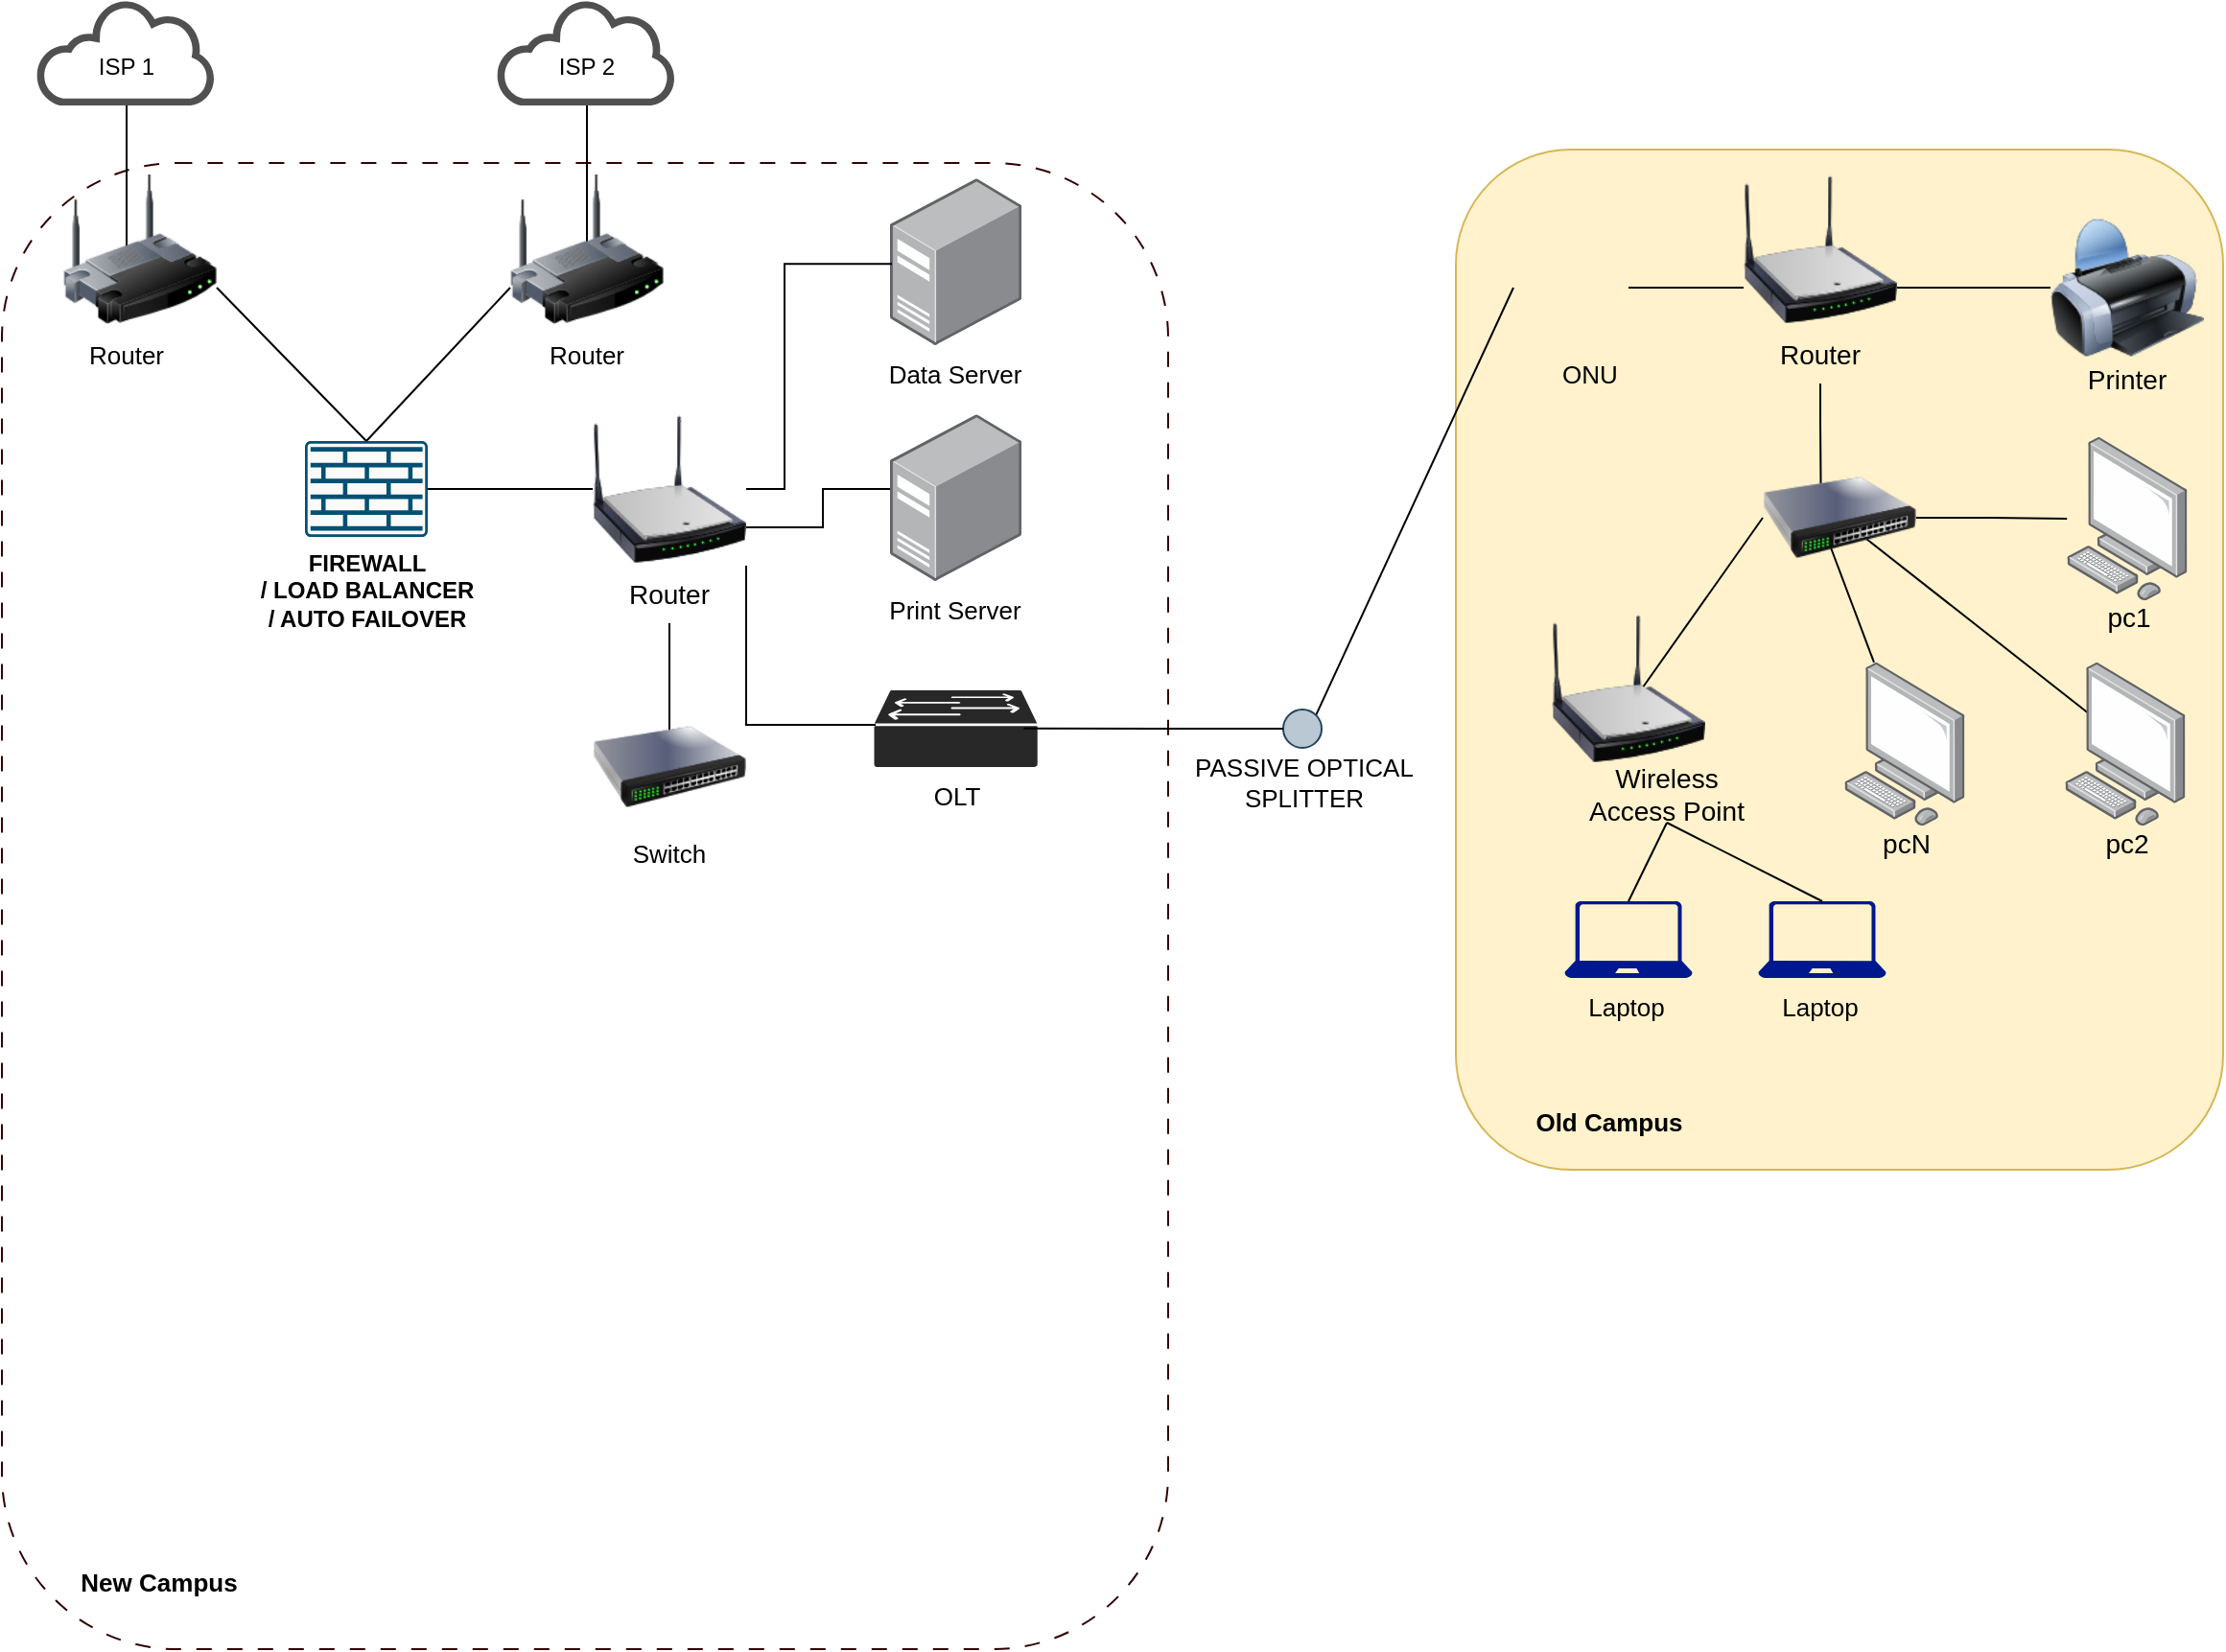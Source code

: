 <mxfile version="22.1.0" type="github">
  <diagram name="Page-1" id="_nMl6FJfx0xCbWasfPqS">
    <mxGraphModel dx="3516" dy="1014" grid="1" gridSize="10" guides="1" tooltips="1" connect="1" arrows="0" fold="1" page="1" pageScale="1" pageWidth="850" pageHeight="1100" math="0" shadow="0">
      <root>
        <mxCell id="0" />
        <mxCell id="1" parent="0" />
        <mxCell id="VAxVF2x6nKeMdrS-wdlX-39" value="" style="rounded=1;whiteSpace=wrap;html=1;fillColor=#fff2cc;strokeColor=#d6b656;" vertex="1" parent="1">
          <mxGeometry x="90" y="158" width="400" height="532" as="geometry" />
        </mxCell>
        <mxCell id="VAxVF2x6nKeMdrS-wdlX-79" style="rounded=0;orthogonalLoop=1;jettySize=auto;html=1;exitX=0.5;exitY=0.5;exitDx=0;exitDy=0;endArrow=none;endFill=0;exitPerimeter=0;" edge="1" parent="1" target="VAxVF2x6nKeMdrS-wdlX-68">
          <mxGeometry relative="1" as="geometry">
            <mxPoint x="280" y="351" as="sourcePoint" />
            <mxPoint x="420" y="461" as="targetPoint" />
          </mxGeometry>
        </mxCell>
        <mxCell id="VAxVF2x6nKeMdrS-wdlX-78" style="rounded=0;orthogonalLoop=1;jettySize=auto;html=1;exitX=0.5;exitY=0.5;exitDx=0;exitDy=0;endArrow=none;endFill=0;entryX=0.357;entryY=0.406;entryDx=0;entryDy=0;entryPerimeter=0;exitPerimeter=0;" edge="1" parent="1" source="VAxVF2x6nKeMdrS-wdlX-70" target="VAxVF2x6nKeMdrS-wdlX-65">
          <mxGeometry relative="1" as="geometry" />
        </mxCell>
        <mxCell id="VAxVF2x6nKeMdrS-wdlX-71" style="edgeStyle=orthogonalEdgeStyle;rounded=0;orthogonalLoop=1;jettySize=auto;html=1;exitX=0.5;exitY=1;exitDx=0;exitDy=0;entryX=0.381;entryY=0.625;entryDx=0;entryDy=0;entryPerimeter=0;endArrow=none;endFill=0;" edge="1" parent="1" source="VAxVF2x6nKeMdrS-wdlX-54" target="VAxVF2x6nKeMdrS-wdlX-70">
          <mxGeometry relative="1" as="geometry" />
        </mxCell>
        <mxCell id="VAxVF2x6nKeMdrS-wdlX-37" value="" style="rounded=1;whiteSpace=wrap;html=1;fillColor=none;strokeColor=#330000;dashed=1;dashPattern=8 8;" vertex="1" parent="1">
          <mxGeometry x="-668" y="165" width="608" height="775" as="geometry" />
        </mxCell>
        <mxCell id="VAxVF2x6nKeMdrS-wdlX-36" style="edgeStyle=orthogonalEdgeStyle;rounded=0;orthogonalLoop=1;jettySize=auto;html=1;exitX=0.5;exitY=1;exitDx=0;exitDy=0;entryX=0.5;entryY=0.5;entryDx=0;entryDy=0;entryPerimeter=0;endArrow=none;endFill=0;" edge="1" parent="1" source="VAxVF2x6nKeMdrS-wdlX-25" target="VAxVF2x6nKeMdrS-wdlX-33">
          <mxGeometry relative="1" as="geometry" />
        </mxCell>
        <mxCell id="VAxVF2x6nKeMdrS-wdlX-1" value="" style="sketch=0;pointerEvents=1;shadow=0;dashed=0;html=1;strokeColor=none;fillColor=#505050;labelPosition=center;verticalLabelPosition=bottom;outlineConnect=0;verticalAlign=top;align=center;shape=mxgraph.office.clouds.cloud;" vertex="1" parent="1">
          <mxGeometry x="-650" y="80" width="94" height="55" as="geometry" />
        </mxCell>
        <mxCell id="VAxVF2x6nKeMdrS-wdlX-2" value="" style="sketch=0;pointerEvents=1;shadow=0;dashed=0;html=1;strokeColor=none;fillColor=#505050;labelPosition=center;verticalLabelPosition=bottom;outlineConnect=0;verticalAlign=top;align=center;shape=mxgraph.office.clouds.cloud;" vertex="1" parent="1">
          <mxGeometry x="-410" y="80" width="94" height="55" as="geometry" />
        </mxCell>
        <mxCell id="VAxVF2x6nKeMdrS-wdlX-3" value="&lt;b&gt;FIREWALL &lt;br&gt;/ LOAD BALANCER &lt;br&gt;/ AUTO FAILOVER&lt;/b&gt;" style="sketch=0;points=[[0.015,0.015,0],[0.985,0.015,0],[0.985,0.985,0],[0.015,0.985,0],[0.25,0,0],[0.5,0,0],[0.75,0,0],[1,0.25,0],[1,0.5,0],[1,0.75,0],[0.75,1,0],[0.5,1,0],[0.25,1,0],[0,0.75,0],[0,0.5,0],[0,0.25,0]];verticalLabelPosition=bottom;html=1;verticalAlign=top;aspect=fixed;align=center;pointerEvents=1;shape=mxgraph.cisco19.rect;prIcon=firewall;fillColor=#FAFAFA;strokeColor=#005073;" vertex="1" parent="1">
          <mxGeometry x="-510" y="310" width="64" height="50" as="geometry" />
        </mxCell>
        <mxCell id="VAxVF2x6nKeMdrS-wdlX-9" style="rounded=0;orthogonalLoop=1;jettySize=auto;html=1;exitX=0.5;exitY=0;exitDx=0;exitDy=0;exitPerimeter=0;endArrow=none;endFill=0;" edge="1" parent="1" target="VAxVF2x6nKeMdrS-wdlX-1">
          <mxGeometry relative="1" as="geometry">
            <mxPoint x="-603" y="210" as="sourcePoint" />
          </mxGeometry>
        </mxCell>
        <mxCell id="VAxVF2x6nKeMdrS-wdlX-10" style="rounded=0;orthogonalLoop=1;jettySize=auto;html=1;endArrow=none;endFill=0;" edge="1" parent="1" target="VAxVF2x6nKeMdrS-wdlX-2">
          <mxGeometry relative="1" as="geometry">
            <mxPoint x="-363" y="210" as="sourcePoint" />
          </mxGeometry>
        </mxCell>
        <mxCell id="VAxVF2x6nKeMdrS-wdlX-8" style="rounded=0;orthogonalLoop=1;jettySize=auto;html=1;exitX=1;exitY=0.75;exitDx=0;exitDy=0;entryX=0.5;entryY=0;entryDx=0;entryDy=0;entryPerimeter=0;endArrow=none;endFill=0;" edge="1" parent="1" source="VAxVF2x6nKeMdrS-wdlX-19" target="VAxVF2x6nKeMdrS-wdlX-3">
          <mxGeometry relative="1" as="geometry">
            <mxPoint x="-563" y="230" as="sourcePoint" />
          </mxGeometry>
        </mxCell>
        <mxCell id="VAxVF2x6nKeMdrS-wdlX-11" value="ISP 2" style="text;html=1;strokeColor=none;fillColor=none;align=center;verticalAlign=middle;whiteSpace=wrap;rounded=0;" vertex="1" parent="1">
          <mxGeometry x="-393" y="100" width="60" height="30" as="geometry" />
        </mxCell>
        <mxCell id="VAxVF2x6nKeMdrS-wdlX-12" value="ISP 1" style="text;html=1;strokeColor=none;fillColor=none;align=center;verticalAlign=middle;whiteSpace=wrap;rounded=0;" vertex="1" parent="1">
          <mxGeometry x="-633" y="100" width="60" height="30" as="geometry" />
        </mxCell>
        <mxCell id="VAxVF2x6nKeMdrS-wdlX-14" style="rounded=0;orthogonalLoop=1;jettySize=auto;html=1;exitX=0;exitY=0.75;exitDx=0;exitDy=0;entryX=0.5;entryY=0;entryDx=0;entryDy=0;entryPerimeter=0;endArrow=none;endFill=0;" edge="1" parent="1" source="VAxVF2x6nKeMdrS-wdlX-20" target="VAxVF2x6nKeMdrS-wdlX-3">
          <mxGeometry relative="1" as="geometry">
            <mxPoint x="-403" y="230" as="sourcePoint" />
            <mxPoint x="-468" y="320" as="targetPoint" />
          </mxGeometry>
        </mxCell>
        <mxCell id="VAxVF2x6nKeMdrS-wdlX-16" style="rounded=0;orthogonalLoop=1;jettySize=auto;html=1;exitX=1;exitY=0.5;exitDx=0;exitDy=0;exitPerimeter=0;entryX=0;entryY=0.5;entryDx=0;entryDy=0;entryPerimeter=0;endArrow=none;endFill=0;" edge="1" parent="1" source="VAxVF2x6nKeMdrS-wdlX-3" target="VAxVF2x6nKeMdrS-wdlX-24">
          <mxGeometry relative="1" as="geometry">
            <mxPoint x="-350" y="386.5" as="targetPoint" />
          </mxGeometry>
        </mxCell>
        <mxCell id="VAxVF2x6nKeMdrS-wdlX-19" value="" style="image;html=1;image=img/lib/clip_art/networking/Wireless_Router_128x128.png" vertex="1" parent="1">
          <mxGeometry x="-636" y="170" width="80" height="80" as="geometry" />
        </mxCell>
        <mxCell id="VAxVF2x6nKeMdrS-wdlX-20" value="" style="image;html=1;image=img/lib/clip_art/networking/Wireless_Router_128x128.png" vertex="1" parent="1">
          <mxGeometry x="-403" y="170" width="80" height="80" as="geometry" />
        </mxCell>
        <mxCell id="VAxVF2x6nKeMdrS-wdlX-21" value="&lt;span style=&quot;font-weight: normal; font-size: 13px;&quot;&gt;Router&lt;/span&gt;" style="text;html=1;strokeColor=none;fillColor=none;align=center;verticalAlign=middle;whiteSpace=wrap;rounded=0;fontSize=13;fontStyle=1" vertex="1" parent="1">
          <mxGeometry x="-633" y="250" width="60" height="30" as="geometry" />
        </mxCell>
        <mxCell id="VAxVF2x6nKeMdrS-wdlX-23" value="&lt;span style=&quot;font-weight: normal; font-size: 13px;&quot;&gt;Router&lt;/span&gt;" style="text;html=1;strokeColor=none;fillColor=none;align=center;verticalAlign=middle;whiteSpace=wrap;rounded=0;fontSize=13;fontStyle=1" vertex="1" parent="1">
          <mxGeometry x="-393" y="250" width="60" height="30" as="geometry" />
        </mxCell>
        <mxCell id="VAxVF2x6nKeMdrS-wdlX-32" style="edgeStyle=orthogonalEdgeStyle;rounded=0;orthogonalLoop=1;jettySize=auto;html=1;exitX=1;exitY=0.75;exitDx=0;exitDy=0;endArrow=none;endFill=0;" edge="1" parent="1" source="VAxVF2x6nKeMdrS-wdlX-24" target="VAxVF2x6nKeMdrS-wdlX-30">
          <mxGeometry relative="1" as="geometry">
            <Array as="points">
              <mxPoint x="-240" y="355" />
              <mxPoint x="-240" y="335" />
            </Array>
          </mxGeometry>
        </mxCell>
        <mxCell id="VAxVF2x6nKeMdrS-wdlX-24" value="" style="image;html=1;image=img/lib/clip_art/networking/Wireless_Router_N_128x128.png" vertex="1" parent="1">
          <mxGeometry x="-360" y="295" width="80" height="80" as="geometry" />
        </mxCell>
        <mxCell id="VAxVF2x6nKeMdrS-wdlX-25" value="&lt;span style=&quot;font-weight: normal; font-size: 14px;&quot;&gt;Router&lt;/span&gt;" style="text;html=1;strokeColor=none;fillColor=none;align=center;verticalAlign=middle;whiteSpace=wrap;rounded=0;fontSize=14;fontStyle=1" vertex="1" parent="1">
          <mxGeometry x="-350" y="375" width="60" height="30" as="geometry" />
        </mxCell>
        <mxCell id="VAxVF2x6nKeMdrS-wdlX-26" value="" style="image;points=[];aspect=fixed;html=1;align=center;shadow=0;dashed=0;image=img/lib/allied_telesis/computer_and_terminals/Server_Desktop.svg;" vertex="1" parent="1">
          <mxGeometry x="-205" y="173" width="68.63" height="87" as="geometry" />
        </mxCell>
        <mxCell id="VAxVF2x6nKeMdrS-wdlX-27" style="edgeStyle=orthogonalEdgeStyle;rounded=0;orthogonalLoop=1;jettySize=auto;html=1;exitX=1;exitY=0.5;exitDx=0;exitDy=0;entryX=0.015;entryY=0.513;entryDx=0;entryDy=0;entryPerimeter=0;endArrow=none;endFill=0;" edge="1" parent="1" source="VAxVF2x6nKeMdrS-wdlX-24" target="VAxVF2x6nKeMdrS-wdlX-26">
          <mxGeometry relative="1" as="geometry">
            <Array as="points">
              <mxPoint x="-260" y="335" />
              <mxPoint x="-260" y="218" />
            </Array>
          </mxGeometry>
        </mxCell>
        <mxCell id="VAxVF2x6nKeMdrS-wdlX-29" value="&lt;span style=&quot;font-weight: 400; font-size: 13px;&quot;&gt;Data Server&lt;/span&gt;" style="text;html=1;strokeColor=none;fillColor=none;align=center;verticalAlign=middle;whiteSpace=wrap;rounded=0;fontSize=13;fontStyle=1" vertex="1" parent="1">
          <mxGeometry x="-220.68" y="260" width="100" height="30" as="geometry" />
        </mxCell>
        <mxCell id="VAxVF2x6nKeMdrS-wdlX-30" value="" style="image;points=[];aspect=fixed;html=1;align=center;shadow=0;dashed=0;image=img/lib/allied_telesis/computer_and_terminals/Server_Desktop.svg;" vertex="1" parent="1">
          <mxGeometry x="-205" y="296" width="68.63" height="87" as="geometry" />
        </mxCell>
        <mxCell id="VAxVF2x6nKeMdrS-wdlX-31" value="&lt;span style=&quot;font-weight: 400; font-size: 13px;&quot;&gt;Print Server&lt;/span&gt;" style="text;html=1;strokeColor=none;fillColor=none;align=center;verticalAlign=middle;whiteSpace=wrap;rounded=0;fontSize=13;fontStyle=1" vertex="1" parent="1">
          <mxGeometry x="-220.68" y="383" width="100" height="30" as="geometry" />
        </mxCell>
        <mxCell id="VAxVF2x6nKeMdrS-wdlX-33" value="" style="image;html=1;image=img/lib/clip_art/networking/Switch_128x128.png" vertex="1" parent="1">
          <mxGeometry x="-360" y="440" width="80" height="80" as="geometry" />
        </mxCell>
        <mxCell id="VAxVF2x6nKeMdrS-wdlX-34" value="&lt;span style=&quot;font-weight: 400; font-size: 13px;&quot;&gt;Switch&lt;/span&gt;" style="text;html=1;strokeColor=none;fillColor=none;align=center;verticalAlign=middle;whiteSpace=wrap;rounded=0;fontSize=13;fontStyle=1" vertex="1" parent="1">
          <mxGeometry x="-370" y="510" width="100" height="30" as="geometry" />
        </mxCell>
        <mxCell id="VAxVF2x6nKeMdrS-wdlX-38" value="&lt;span style=&quot;font-size: 13px;&quot;&gt;New Campus&lt;/span&gt;" style="text;html=1;strokeColor=none;fillColor=none;align=center;verticalAlign=middle;whiteSpace=wrap;rounded=0;fontSize=13;fontStyle=1" vertex="1" parent="1">
          <mxGeometry x="-636" y="890" width="100" height="30" as="geometry" />
        </mxCell>
        <mxCell id="VAxVF2x6nKeMdrS-wdlX-40" value="" style="verticalLabelPosition=bottom;sketch=0;html=1;fillColor=#282828;strokeColor=none;verticalAlign=top;pointerEvents=1;align=center;shape=mxgraph.cisco_safe.technology_icons.icon23;" vertex="1" parent="1">
          <mxGeometry x="-213.24" y="440" width="85.11" height="40" as="geometry" />
        </mxCell>
        <mxCell id="VAxVF2x6nKeMdrS-wdlX-41" style="edgeStyle=orthogonalEdgeStyle;rounded=0;orthogonalLoop=1;jettySize=auto;html=1;exitX=1;exitY=1;exitDx=0;exitDy=0;entryX=0.009;entryY=0.45;entryDx=0;entryDy=0;entryPerimeter=0;endArrow=none;endFill=0;" edge="1" parent="1" source="VAxVF2x6nKeMdrS-wdlX-24" target="VAxVF2x6nKeMdrS-wdlX-40">
          <mxGeometry relative="1" as="geometry" />
        </mxCell>
        <mxCell id="VAxVF2x6nKeMdrS-wdlX-42" value="&lt;span style=&quot;font-weight: 400; font-size: 13px;&quot;&gt;OLT&lt;/span&gt;" style="text;html=1;strokeColor=none;fillColor=none;align=center;verticalAlign=middle;whiteSpace=wrap;rounded=0;fontSize=13;fontStyle=1" vertex="1" parent="1">
          <mxGeometry x="-220.24" y="480" width="100" height="30" as="geometry" />
        </mxCell>
        <mxCell id="VAxVF2x6nKeMdrS-wdlX-50" style="rounded=0;orthogonalLoop=1;jettySize=auto;html=1;exitX=1;exitY=0;exitDx=0;exitDy=0;entryX=0;entryY=0.5;entryDx=0;entryDy=0;endArrow=none;endFill=0;" edge="1" parent="1" source="VAxVF2x6nKeMdrS-wdlX-44" target="VAxVF2x6nKeMdrS-wdlX-49">
          <mxGeometry relative="1" as="geometry" />
        </mxCell>
        <mxCell id="VAxVF2x6nKeMdrS-wdlX-44" value="" style="ellipse;whiteSpace=wrap;html=1;aspect=fixed;fillColor=#bac8d3;strokeColor=#23445d;" vertex="1" parent="1">
          <mxGeometry y="450" width="20" height="20" as="geometry" />
        </mxCell>
        <mxCell id="VAxVF2x6nKeMdrS-wdlX-47" style="edgeStyle=orthogonalEdgeStyle;rounded=0;orthogonalLoop=1;jettySize=auto;html=1;exitX=0;exitY=0.5;exitDx=0;exitDy=0;entryX=0.916;entryY=0.497;entryDx=0;entryDy=0;entryPerimeter=0;endArrow=none;endFill=0;" edge="1" parent="1" source="VAxVF2x6nKeMdrS-wdlX-44" target="VAxVF2x6nKeMdrS-wdlX-40">
          <mxGeometry relative="1" as="geometry" />
        </mxCell>
        <mxCell id="VAxVF2x6nKeMdrS-wdlX-48" value="&lt;span style=&quot;font-weight: 400; font-size: 13px;&quot;&gt;PASSIVE OPTICAL SPLITTER&lt;/span&gt;" style="text;html=1;strokeColor=none;fillColor=none;align=center;verticalAlign=middle;whiteSpace=wrap;rounded=0;fontSize=13;fontStyle=1" vertex="1" parent="1">
          <mxGeometry x="-49" y="473" width="120" height="30" as="geometry" />
        </mxCell>
        <mxCell id="VAxVF2x6nKeMdrS-wdlX-56" style="rounded=0;orthogonalLoop=1;jettySize=auto;html=1;exitX=1;exitY=0.5;exitDx=0;exitDy=0;entryX=0;entryY=0.75;entryDx=0;entryDy=0;endArrow=none;endFill=0;" edge="1" parent="1" source="VAxVF2x6nKeMdrS-wdlX-49" target="VAxVF2x6nKeMdrS-wdlX-53">
          <mxGeometry relative="1" as="geometry" />
        </mxCell>
        <mxCell id="VAxVF2x6nKeMdrS-wdlX-49" value="" style="shape=image;html=1;verticalAlign=top;verticalLabelPosition=bottom;labelBackgroundColor=#ffffff;imageAspect=0;aspect=fixed;image=https://cdn3.iconfinder.com/data/icons/user-interface-798/32/User_interface_cube_3d_shape_design_box-128.png" vertex="1" parent="1">
          <mxGeometry x="120" y="200" width="60" height="60" as="geometry" />
        </mxCell>
        <mxCell id="VAxVF2x6nKeMdrS-wdlX-51" value="&lt;span style=&quot;font-weight: 400;&quot;&gt;ONU&lt;/span&gt;" style="text;html=1;strokeColor=none;fillColor=none;align=center;verticalAlign=middle;whiteSpace=wrap;rounded=0;fontSize=13;fontStyle=1" vertex="1" parent="1">
          <mxGeometry x="100" y="260" width="120" height="30" as="geometry" />
        </mxCell>
        <mxCell id="VAxVF2x6nKeMdrS-wdlX-55" value="" style="group" vertex="1" connectable="0" parent="1">
          <mxGeometry x="240" y="170" width="80" height="110" as="geometry" />
        </mxCell>
        <mxCell id="VAxVF2x6nKeMdrS-wdlX-53" value="" style="image;html=1;image=img/lib/clip_art/networking/Wireless_Router_N_128x128.png" vertex="1" parent="VAxVF2x6nKeMdrS-wdlX-55">
          <mxGeometry width="80" height="80" as="geometry" />
        </mxCell>
        <mxCell id="VAxVF2x6nKeMdrS-wdlX-54" value="&lt;span style=&quot;font-weight: normal; font-size: 14px;&quot;&gt;Router&lt;/span&gt;" style="text;html=1;strokeColor=none;fillColor=none;align=center;verticalAlign=middle;whiteSpace=wrap;rounded=0;fontSize=14;fontStyle=1" vertex="1" parent="VAxVF2x6nKeMdrS-wdlX-55">
          <mxGeometry x="10" y="80" width="60" height="30" as="geometry" />
        </mxCell>
        <mxCell id="VAxVF2x6nKeMdrS-wdlX-57" value="&lt;span style=&quot;font-size: 13px;&quot;&gt;Old Campus&lt;/span&gt;" style="text;html=1;strokeColor=none;fillColor=none;align=center;verticalAlign=middle;whiteSpace=wrap;rounded=0;fontSize=13;fontStyle=1" vertex="1" parent="1">
          <mxGeometry x="120" y="650" width="100" height="30" as="geometry" />
        </mxCell>
        <mxCell id="VAxVF2x6nKeMdrS-wdlX-58" value="" style="image;html=1;image=img/lib/clip_art/computers/Printer_128x128.png" vertex="1" parent="1">
          <mxGeometry x="400" y="190" width="80" height="80" as="geometry" />
        </mxCell>
        <mxCell id="VAxVF2x6nKeMdrS-wdlX-59" style="edgeStyle=orthogonalEdgeStyle;rounded=0;orthogonalLoop=1;jettySize=auto;html=1;exitX=1;exitY=0.75;exitDx=0;exitDy=0;entryX=0;entryY=0.5;entryDx=0;entryDy=0;endArrow=none;endFill=0;" edge="1" parent="1" source="VAxVF2x6nKeMdrS-wdlX-53" target="VAxVF2x6nKeMdrS-wdlX-58">
          <mxGeometry relative="1" as="geometry" />
        </mxCell>
        <mxCell id="VAxVF2x6nKeMdrS-wdlX-60" value="&lt;span style=&quot;font-weight: 400;&quot;&gt;Printer&lt;/span&gt;" style="text;html=1;strokeColor=none;fillColor=none;align=center;verticalAlign=middle;whiteSpace=wrap;rounded=0;fontSize=14;fontStyle=1" vertex="1" parent="1">
          <mxGeometry x="410" y="263" width="60" height="30" as="geometry" />
        </mxCell>
        <mxCell id="VAxVF2x6nKeMdrS-wdlX-63" value="" style="group" vertex="1" connectable="0" parent="1">
          <mxGeometry x="406" y="307.94" width="70" height="109.11" as="geometry" />
        </mxCell>
        <mxCell id="VAxVF2x6nKeMdrS-wdlX-61" value="" style="image;points=[];aspect=fixed;html=1;align=center;shadow=0;dashed=0;image=img/lib/allied_telesis/computer_and_terminals/Personal_Computer.svg;" vertex="1" parent="VAxVF2x6nKeMdrS-wdlX-63">
          <mxGeometry x="2.6" width="62.8" height="85.11" as="geometry" />
        </mxCell>
        <mxCell id="VAxVF2x6nKeMdrS-wdlX-62" value="&lt;span style=&quot;font-weight: 400;&quot;&gt;pc1&lt;/span&gt;" style="text;html=1;strokeColor=none;fillColor=none;align=center;verticalAlign=middle;whiteSpace=wrap;rounded=0;fontSize=14;fontStyle=1" vertex="1" parent="VAxVF2x6nKeMdrS-wdlX-63">
          <mxGeometry y="79.11" width="70" height="30" as="geometry" />
        </mxCell>
        <mxCell id="VAxVF2x6nKeMdrS-wdlX-64" value="" style="group" vertex="1" connectable="0" parent="1">
          <mxGeometry x="405" y="425.44" width="70" height="109.11" as="geometry" />
        </mxCell>
        <mxCell id="VAxVF2x6nKeMdrS-wdlX-65" value="" style="image;points=[];aspect=fixed;html=1;align=center;shadow=0;dashed=0;image=img/lib/allied_telesis/computer_and_terminals/Personal_Computer.svg;" vertex="1" parent="VAxVF2x6nKeMdrS-wdlX-64">
          <mxGeometry x="2.6" width="62.8" height="85.11" as="geometry" />
        </mxCell>
        <mxCell id="VAxVF2x6nKeMdrS-wdlX-66" value="&lt;span style=&quot;font-weight: 400;&quot;&gt;pc2&lt;/span&gt;" style="text;html=1;strokeColor=none;fillColor=none;align=center;verticalAlign=middle;whiteSpace=wrap;rounded=0;fontSize=14;fontStyle=1" vertex="1" parent="VAxVF2x6nKeMdrS-wdlX-64">
          <mxGeometry y="79.11" width="70" height="30" as="geometry" />
        </mxCell>
        <mxCell id="VAxVF2x6nKeMdrS-wdlX-67" value="" style="group" vertex="1" connectable="0" parent="1">
          <mxGeometry x="290" y="425.44" width="70" height="109.11" as="geometry" />
        </mxCell>
        <mxCell id="VAxVF2x6nKeMdrS-wdlX-68" value="" style="image;points=[];aspect=fixed;html=1;align=center;shadow=0;dashed=0;image=img/lib/allied_telesis/computer_and_terminals/Personal_Computer.svg;" vertex="1" parent="VAxVF2x6nKeMdrS-wdlX-67">
          <mxGeometry x="2.6" width="62.8" height="85.11" as="geometry" />
        </mxCell>
        <mxCell id="VAxVF2x6nKeMdrS-wdlX-69" value="&lt;span style=&quot;font-weight: 400;&quot;&gt;pcN&lt;/span&gt;" style="text;html=1;strokeColor=none;fillColor=none;align=center;verticalAlign=middle;whiteSpace=wrap;rounded=0;fontSize=14;fontStyle=1" vertex="1" parent="VAxVF2x6nKeMdrS-wdlX-67">
          <mxGeometry y="79.11" width="70" height="30" as="geometry" />
        </mxCell>
        <mxCell id="VAxVF2x6nKeMdrS-wdlX-76" style="edgeStyle=orthogonalEdgeStyle;rounded=0;orthogonalLoop=1;jettySize=auto;html=1;exitX=1;exitY=0.5;exitDx=0;exitDy=0;endArrow=none;endFill=0;" edge="1" parent="1" source="VAxVF2x6nKeMdrS-wdlX-70" target="VAxVF2x6nKeMdrS-wdlX-61">
          <mxGeometry relative="1" as="geometry" />
        </mxCell>
        <mxCell id="VAxVF2x6nKeMdrS-wdlX-83" style="rounded=0;orthogonalLoop=1;jettySize=auto;html=1;exitX=0;exitY=0.5;exitDx=0;exitDy=0;entryX=0.5;entryY=0.625;entryDx=0;entryDy=0;endArrow=none;endFill=0;entryPerimeter=0;" edge="1" parent="1" source="VAxVF2x6nKeMdrS-wdlX-70" target="VAxVF2x6nKeMdrS-wdlX-81">
          <mxGeometry relative="1" as="geometry" />
        </mxCell>
        <mxCell id="VAxVF2x6nKeMdrS-wdlX-70" value="" style="image;html=1;image=img/lib/clip_art/networking/Switch_128x128.png" vertex="1" parent="1">
          <mxGeometry x="250" y="310" width="80" height="80" as="geometry" />
        </mxCell>
        <mxCell id="VAxVF2x6nKeMdrS-wdlX-80" value="" style="group" vertex="1" connectable="0" parent="1">
          <mxGeometry x="140" y="399" width="110" height="110" as="geometry" />
        </mxCell>
        <mxCell id="VAxVF2x6nKeMdrS-wdlX-81" value="" style="image;html=1;image=img/lib/clip_art/networking/Wireless_Router_N_128x128.png" vertex="1" parent="VAxVF2x6nKeMdrS-wdlX-80">
          <mxGeometry width="80" height="80" as="geometry" />
        </mxCell>
        <mxCell id="VAxVF2x6nKeMdrS-wdlX-82" value="&lt;span style=&quot;font-weight: normal; font-size: 14px;&quot;&gt;Wireless Access Point&lt;/span&gt;" style="text;html=1;strokeColor=none;fillColor=none;align=center;verticalAlign=middle;whiteSpace=wrap;rounded=0;fontSize=14;fontStyle=1" vertex="1" parent="VAxVF2x6nKeMdrS-wdlX-80">
          <mxGeometry x="10" y="80" width="100" height="30" as="geometry" />
        </mxCell>
        <mxCell id="VAxVF2x6nKeMdrS-wdlX-86" value="" style="group" vertex="1" connectable="0" parent="1">
          <mxGeometry x="119" y="550" width="120" height="70" as="geometry" />
        </mxCell>
        <mxCell id="VAxVF2x6nKeMdrS-wdlX-84" value="" style="sketch=0;aspect=fixed;pointerEvents=1;shadow=0;dashed=0;html=1;strokeColor=none;labelPosition=center;verticalLabelPosition=bottom;verticalAlign=top;align=center;fillColor=#00188D;shape=mxgraph.azure.laptop" vertex="1" parent="VAxVF2x6nKeMdrS-wdlX-86">
          <mxGeometry x="27.67" width="66.66" height="40" as="geometry" />
        </mxCell>
        <mxCell id="VAxVF2x6nKeMdrS-wdlX-85" value="&lt;span style=&quot;font-weight: 400; font-size: 13px;&quot;&gt;Laptop&lt;/span&gt;" style="text;html=1;strokeColor=none;fillColor=none;align=center;verticalAlign=middle;whiteSpace=wrap;rounded=0;fontSize=13;fontStyle=1" vertex="1" parent="VAxVF2x6nKeMdrS-wdlX-86">
          <mxGeometry y="40" width="120" height="30" as="geometry" />
        </mxCell>
        <mxCell id="VAxVF2x6nKeMdrS-wdlX-87" value="" style="group" vertex="1" connectable="0" parent="1">
          <mxGeometry x="220" y="550" width="120" height="70" as="geometry" />
        </mxCell>
        <mxCell id="VAxVF2x6nKeMdrS-wdlX-88" value="" style="sketch=0;aspect=fixed;pointerEvents=1;shadow=0;dashed=0;html=1;strokeColor=none;labelPosition=center;verticalLabelPosition=bottom;verticalAlign=top;align=center;fillColor=#00188D;shape=mxgraph.azure.laptop" vertex="1" parent="VAxVF2x6nKeMdrS-wdlX-87">
          <mxGeometry x="27.67" width="66.66" height="40" as="geometry" />
        </mxCell>
        <mxCell id="VAxVF2x6nKeMdrS-wdlX-89" value="&lt;span style=&quot;font-weight: 400; font-size: 13px;&quot;&gt;Laptop&lt;/span&gt;" style="text;html=1;strokeColor=none;fillColor=none;align=center;verticalAlign=middle;whiteSpace=wrap;rounded=0;fontSize=13;fontStyle=1" vertex="1" parent="VAxVF2x6nKeMdrS-wdlX-87">
          <mxGeometry y="40" width="120" height="30" as="geometry" />
        </mxCell>
        <mxCell id="VAxVF2x6nKeMdrS-wdlX-90" style="rounded=0;orthogonalLoop=1;jettySize=auto;html=1;exitX=0.5;exitY=0;exitDx=0;exitDy=0;exitPerimeter=0;entryX=0.5;entryY=1;entryDx=0;entryDy=0;endArrow=none;endFill=0;" edge="1" parent="1" source="VAxVF2x6nKeMdrS-wdlX-88" target="VAxVF2x6nKeMdrS-wdlX-82">
          <mxGeometry relative="1" as="geometry" />
        </mxCell>
        <mxCell id="VAxVF2x6nKeMdrS-wdlX-91" style="rounded=0;orthogonalLoop=1;jettySize=auto;html=1;exitX=0.5;exitY=0;exitDx=0;exitDy=0;exitPerimeter=0;entryX=0.5;entryY=1;entryDx=0;entryDy=0;endArrow=none;endFill=0;" edge="1" parent="1" source="VAxVF2x6nKeMdrS-wdlX-84" target="VAxVF2x6nKeMdrS-wdlX-82">
          <mxGeometry relative="1" as="geometry" />
        </mxCell>
      </root>
    </mxGraphModel>
  </diagram>
</mxfile>
